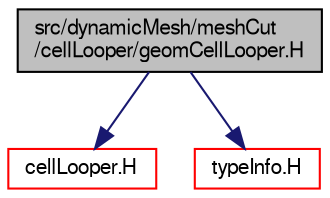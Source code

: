digraph "src/dynamicMesh/meshCut/cellLooper/geomCellLooper.H"
{
  bgcolor="transparent";
  edge [fontname="FreeSans",fontsize="10",labelfontname="FreeSans",labelfontsize="10"];
  node [fontname="FreeSans",fontsize="10",shape=record];
  Node0 [label="src/dynamicMesh/meshCut\l/cellLooper/geomCellLooper.H",height=0.2,width=0.4,color="black", fillcolor="grey75", style="filled", fontcolor="black"];
  Node0 -> Node1 [color="midnightblue",fontsize="10",style="solid",fontname="FreeSans"];
  Node1 [label="cellLooper.H",height=0.2,width=0.4,color="red",URL="$a00458.html"];
  Node0 -> Node52 [color="midnightblue",fontsize="10",style="solid",fontname="FreeSans"];
  Node52 [label="typeInfo.H",height=0.2,width=0.4,color="red",URL="$a09341.html"];
}
